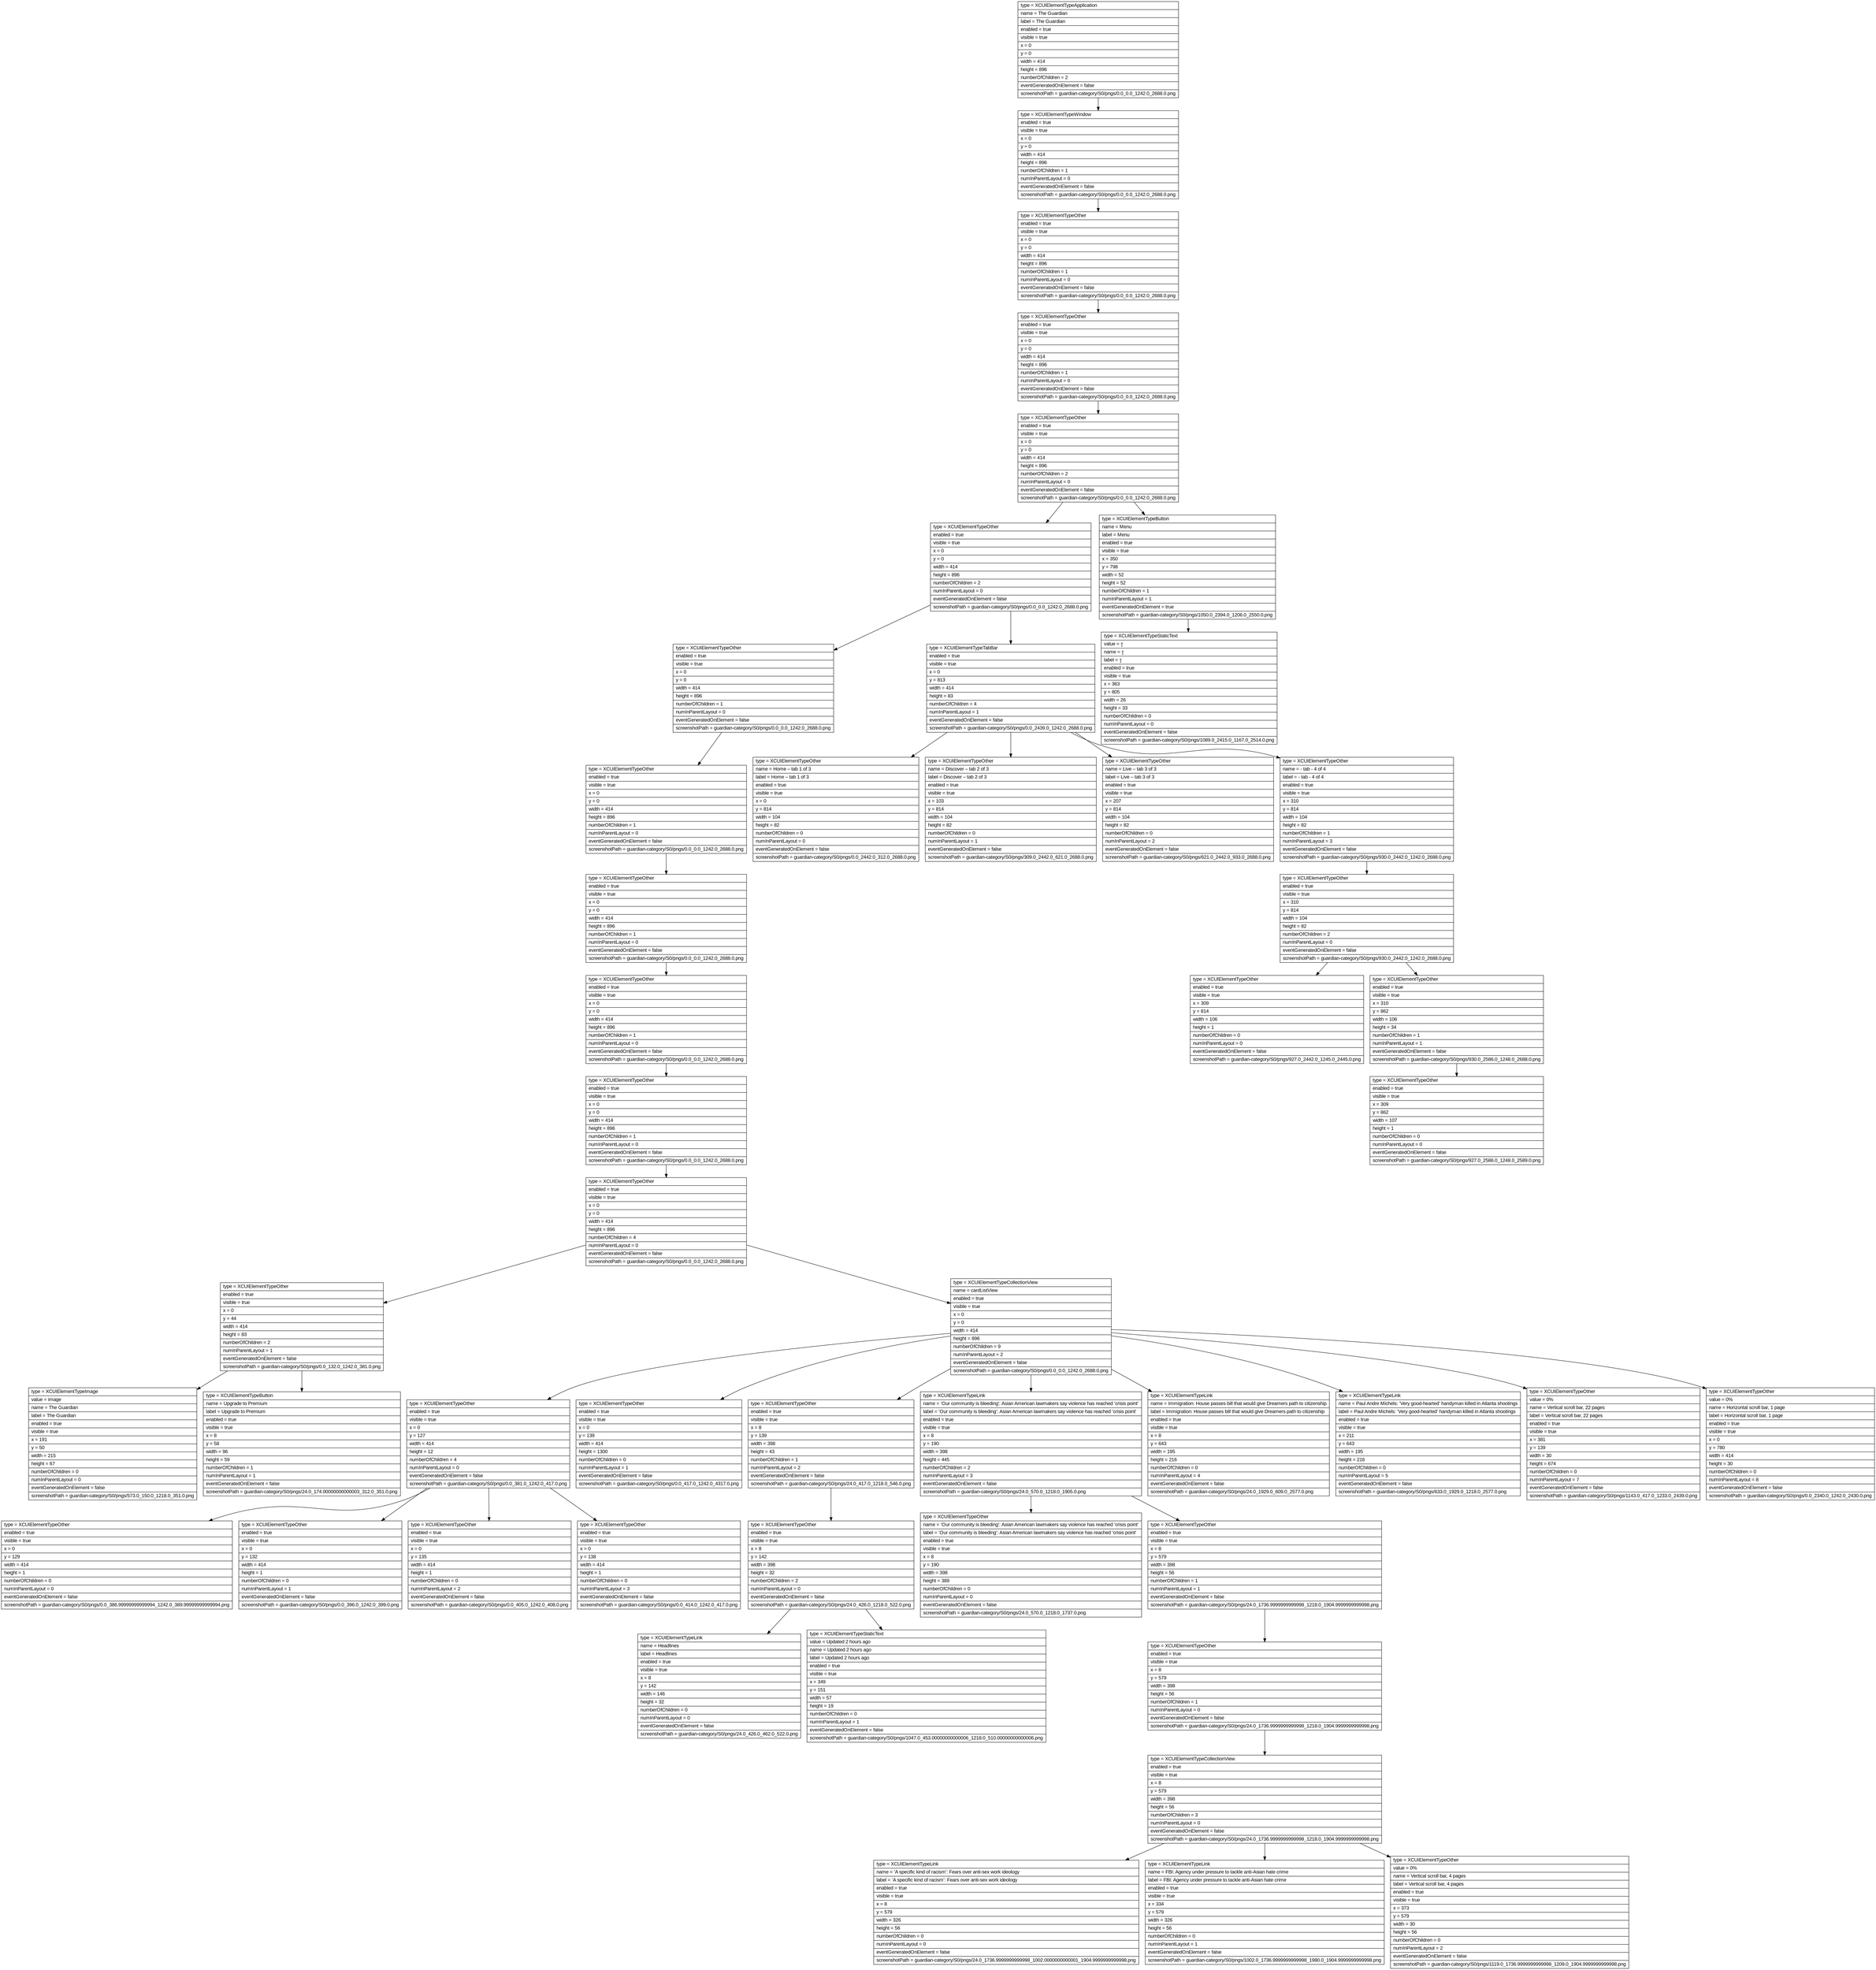 digraph Layout {

	node [shape=record fontname=Arial];

	0	[label="{type = XCUIElementTypeApplication\l|name = The Guardian\l|label = The Guardian\l|enabled = true\l|visible = true\l|x = 0\l|y = 0\l|width = 414\l|height = 896\l|numberOfChildren = 2\l|eventGeneratedOnElement = false \l|screenshotPath = guardian-category/S0/pngs/0.0_0.0_1242.0_2688.0.png\l}"]
	1	[label="{type = XCUIElementTypeWindow\l|enabled = true\l|visible = true\l|x = 0\l|y = 0\l|width = 414\l|height = 896\l|numberOfChildren = 1\l|numInParentLayout = 0\l|eventGeneratedOnElement = false \l|screenshotPath = guardian-category/S0/pngs/0.0_0.0_1242.0_2688.0.png\l}"]
	2	[label="{type = XCUIElementTypeOther\l|enabled = true\l|visible = true\l|x = 0\l|y = 0\l|width = 414\l|height = 896\l|numberOfChildren = 1\l|numInParentLayout = 0\l|eventGeneratedOnElement = false \l|screenshotPath = guardian-category/S0/pngs/0.0_0.0_1242.0_2688.0.png\l}"]
	3	[label="{type = XCUIElementTypeOther\l|enabled = true\l|visible = true\l|x = 0\l|y = 0\l|width = 414\l|height = 896\l|numberOfChildren = 1\l|numInParentLayout = 0\l|eventGeneratedOnElement = false \l|screenshotPath = guardian-category/S0/pngs/0.0_0.0_1242.0_2688.0.png\l}"]
	4	[label="{type = XCUIElementTypeOther\l|enabled = true\l|visible = true\l|x = 0\l|y = 0\l|width = 414\l|height = 896\l|numberOfChildren = 2\l|numInParentLayout = 0\l|eventGeneratedOnElement = false \l|screenshotPath = guardian-category/S0/pngs/0.0_0.0_1242.0_2688.0.png\l}"]
	5	[label="{type = XCUIElementTypeOther\l|enabled = true\l|visible = true\l|x = 0\l|y = 0\l|width = 414\l|height = 896\l|numberOfChildren = 2\l|numInParentLayout = 0\l|eventGeneratedOnElement = false \l|screenshotPath = guardian-category/S0/pngs/0.0_0.0_1242.0_2688.0.png\l}"]
	6	[label="{type = XCUIElementTypeButton\l|name = Menu\l|label = Menu\l|enabled = true\l|visible = true\l|x = 350\l|y = 798\l|width = 52\l|height = 52\l|numberOfChildren = 1\l|numInParentLayout = 1\l|eventGeneratedOnElement = true \l|screenshotPath = guardian-category/S0/pngs/1050.0_2394.0_1206.0_2550.0.png\l}"]
	7	[label="{type = XCUIElementTypeOther\l|enabled = true\l|visible = true\l|x = 0\l|y = 0\l|width = 414\l|height = 896\l|numberOfChildren = 1\l|numInParentLayout = 0\l|eventGeneratedOnElement = false \l|screenshotPath = guardian-category/S0/pngs/0.0_0.0_1242.0_2688.0.png\l}"]
	8	[label="{type = XCUIElementTypeTabBar\l|enabled = true\l|visible = true\l|x = 0\l|y = 813\l|width = 414\l|height = 83\l|numberOfChildren = 4\l|numInParentLayout = 1\l|eventGeneratedOnElement = false \l|screenshotPath = guardian-category/S0/pngs/0.0_2439.0_1242.0_2688.0.png\l}"]
	9	[label="{type = XCUIElementTypeStaticText\l|value = \l|name = \l|label = \l|enabled = true\l|visible = true\l|x = 363\l|y = 805\l|width = 26\l|height = 33\l|numberOfChildren = 0\l|numInParentLayout = 0\l|eventGeneratedOnElement = false \l|screenshotPath = guardian-category/S0/pngs/1089.0_2415.0_1167.0_2514.0.png\l}"]
	10	[label="{type = XCUIElementTypeOther\l|enabled = true\l|visible = true\l|x = 0\l|y = 0\l|width = 414\l|height = 896\l|numberOfChildren = 1\l|numInParentLayout = 0\l|eventGeneratedOnElement = false \l|screenshotPath = guardian-category/S0/pngs/0.0_0.0_1242.0_2688.0.png\l}"]
	11	[label="{type = XCUIElementTypeOther\l|name = Home – tab 1 of 3\l|label = Home – tab 1 of 3\l|enabled = true\l|visible = true\l|x = 0\l|y = 814\l|width = 104\l|height = 82\l|numberOfChildren = 0\l|numInParentLayout = 0\l|eventGeneratedOnElement = false \l|screenshotPath = guardian-category/S0/pngs/0.0_2442.0_312.0_2688.0.png\l}"]
	12	[label="{type = XCUIElementTypeOther\l|name = Discover – tab 2 of 3\l|label = Discover – tab 2 of 3\l|enabled = true\l|visible = true\l|x = 103\l|y = 814\l|width = 104\l|height = 82\l|numberOfChildren = 0\l|numInParentLayout = 1\l|eventGeneratedOnElement = false \l|screenshotPath = guardian-category/S0/pngs/309.0_2442.0_621.0_2688.0.png\l}"]
	13	[label="{type = XCUIElementTypeOther\l|name = Live – tab 3 of 3\l|label = Live – tab 3 of 3\l|enabled = true\l|visible = true\l|x = 207\l|y = 814\l|width = 104\l|height = 82\l|numberOfChildren = 0\l|numInParentLayout = 2\l|eventGeneratedOnElement = false \l|screenshotPath = guardian-category/S0/pngs/621.0_2442.0_933.0_2688.0.png\l}"]
	14	[label="{type = XCUIElementTypeOther\l|name =  - tab - 4 of 4\l|label =  - tab - 4 of 4\l|enabled = true\l|visible = true\l|x = 310\l|y = 814\l|width = 104\l|height = 82\l|numberOfChildren = 1\l|numInParentLayout = 3\l|eventGeneratedOnElement = false \l|screenshotPath = guardian-category/S0/pngs/930.0_2442.0_1242.0_2688.0.png\l}"]
	15	[label="{type = XCUIElementTypeOther\l|enabled = true\l|visible = true\l|x = 0\l|y = 0\l|width = 414\l|height = 896\l|numberOfChildren = 1\l|numInParentLayout = 0\l|eventGeneratedOnElement = false \l|screenshotPath = guardian-category/S0/pngs/0.0_0.0_1242.0_2688.0.png\l}"]
	16	[label="{type = XCUIElementTypeOther\l|enabled = true\l|visible = true\l|x = 310\l|y = 814\l|width = 104\l|height = 82\l|numberOfChildren = 2\l|numInParentLayout = 0\l|eventGeneratedOnElement = false \l|screenshotPath = guardian-category/S0/pngs/930.0_2442.0_1242.0_2688.0.png\l}"]
	17	[label="{type = XCUIElementTypeOther\l|enabled = true\l|visible = true\l|x = 0\l|y = 0\l|width = 414\l|height = 896\l|numberOfChildren = 1\l|numInParentLayout = 0\l|eventGeneratedOnElement = false \l|screenshotPath = guardian-category/S0/pngs/0.0_0.0_1242.0_2688.0.png\l}"]
	18	[label="{type = XCUIElementTypeOther\l|enabled = true\l|visible = true\l|x = 309\l|y = 814\l|width = 106\l|height = 1\l|numberOfChildren = 0\l|numInParentLayout = 0\l|eventGeneratedOnElement = false \l|screenshotPath = guardian-category/S0/pngs/927.0_2442.0_1245.0_2445.0.png\l}"]
	19	[label="{type = XCUIElementTypeOther\l|enabled = true\l|visible = true\l|x = 310\l|y = 862\l|width = 106\l|height = 34\l|numberOfChildren = 1\l|numInParentLayout = 1\l|eventGeneratedOnElement = false \l|screenshotPath = guardian-category/S0/pngs/930.0_2586.0_1248.0_2688.0.png\l}"]
	20	[label="{type = XCUIElementTypeOther\l|enabled = true\l|visible = true\l|x = 0\l|y = 0\l|width = 414\l|height = 896\l|numberOfChildren = 1\l|numInParentLayout = 0\l|eventGeneratedOnElement = false \l|screenshotPath = guardian-category/S0/pngs/0.0_0.0_1242.0_2688.0.png\l}"]
	21	[label="{type = XCUIElementTypeOther\l|enabled = true\l|visible = true\l|x = 309\l|y = 862\l|width = 107\l|height = 1\l|numberOfChildren = 0\l|numInParentLayout = 0\l|eventGeneratedOnElement = false \l|screenshotPath = guardian-category/S0/pngs/927.0_2586.0_1248.0_2589.0.png\l}"]
	22	[label="{type = XCUIElementTypeOther\l|enabled = true\l|visible = true\l|x = 0\l|y = 0\l|width = 414\l|height = 896\l|numberOfChildren = 4\l|numInParentLayout = 0\l|eventGeneratedOnElement = false \l|screenshotPath = guardian-category/S0/pngs/0.0_0.0_1242.0_2688.0.png\l}"]
	23	[label="{type = XCUIElementTypeOther\l|enabled = true\l|visible = true\l|x = 0\l|y = 44\l|width = 414\l|height = 83\l|numberOfChildren = 2\l|numInParentLayout = 1\l|eventGeneratedOnElement = false \l|screenshotPath = guardian-category/S0/pngs/0.0_132.0_1242.0_381.0.png\l}"]
	24	[label="{type = XCUIElementTypeCollectionView\l|name = cardListView\l|enabled = true\l|visible = true\l|x = 0\l|y = 0\l|width = 414\l|height = 896\l|numberOfChildren = 9\l|numInParentLayout = 2\l|eventGeneratedOnElement = false \l|screenshotPath = guardian-category/S0/pngs/0.0_0.0_1242.0_2688.0.png\l}"]
	25	[label="{type = XCUIElementTypeImage\l|value = image\l|name = The Guardian\l|label = The Guardian\l|enabled = true\l|visible = true\l|x = 191\l|y = 50\l|width = 215\l|height = 67\l|numberOfChildren = 0\l|numInParentLayout = 0\l|eventGeneratedOnElement = false \l|screenshotPath = guardian-category/S0/pngs/573.0_150.0_1218.0_351.0.png\l}"]
	26	[label="{type = XCUIElementTypeButton\l|name = Upgrade to Premium\l|label = Upgrade to Premium\l|enabled = true\l|visible = true\l|x = 8\l|y = 58\l|width = 96\l|height = 59\l|numberOfChildren = 1\l|numInParentLayout = 1\l|eventGeneratedOnElement = false \l|screenshotPath = guardian-category/S0/pngs/24.0_174.00000000000003_312.0_351.0.png\l}"]
	27	[label="{type = XCUIElementTypeOther\l|enabled = true\l|visible = true\l|x = 0\l|y = 127\l|width = 414\l|height = 12\l|numberOfChildren = 4\l|numInParentLayout = 0\l|eventGeneratedOnElement = false \l|screenshotPath = guardian-category/S0/pngs/0.0_381.0_1242.0_417.0.png\l}"]
	28	[label="{type = XCUIElementTypeOther\l|enabled = true\l|visible = true\l|x = 0\l|y = 139\l|width = 414\l|height = 1300\l|numberOfChildren = 0\l|numInParentLayout = 1\l|eventGeneratedOnElement = false \l|screenshotPath = guardian-category/S0/pngs/0.0_417.0_1242.0_4317.0.png\l}"]
	29	[label="{type = XCUIElementTypeOther\l|enabled = true\l|visible = true\l|x = 8\l|y = 139\l|width = 398\l|height = 43\l|numberOfChildren = 1\l|numInParentLayout = 2\l|eventGeneratedOnElement = false \l|screenshotPath = guardian-category/S0/pngs/24.0_417.0_1218.0_546.0.png\l}"]
	30	[label="{type = XCUIElementTypeLink\l|name = 'Our community is bleeding': Asian American lawmakers say violence has reached 'crisis point'\l|label = 'Our community is bleeding': Asian American lawmakers say violence has reached 'crisis point'\l|enabled = true\l|visible = true\l|x = 8\l|y = 190\l|width = 398\l|height = 445\l|numberOfChildren = 2\l|numInParentLayout = 3\l|eventGeneratedOnElement = false \l|screenshotPath = guardian-category/S0/pngs/24.0_570.0_1218.0_1905.0.png\l}"]
	31	[label="{type = XCUIElementTypeLink\l|name = Immigration: House passes bill that would give Dreamers path to citizenship\l|label = Immigration: House passes bill that would give Dreamers path to citizenship\l|enabled = true\l|visible = true\l|x = 8\l|y = 643\l|width = 195\l|height = 216\l|numberOfChildren = 0\l|numInParentLayout = 4\l|eventGeneratedOnElement = false \l|screenshotPath = guardian-category/S0/pngs/24.0_1929.0_609.0_2577.0.png\l}"]
	32	[label="{type = XCUIElementTypeLink\l|name = Paul Andre Michels: 'Very good-hearted' handyman killed in Atlanta shootings\l|label = Paul Andre Michels: 'Very good-hearted' handyman killed in Atlanta shootings\l|enabled = true\l|visible = true\l|x = 211\l|y = 643\l|width = 195\l|height = 216\l|numberOfChildren = 0\l|numInParentLayout = 5\l|eventGeneratedOnElement = false \l|screenshotPath = guardian-category/S0/pngs/633.0_1929.0_1218.0_2577.0.png\l}"]
	33	[label="{type = XCUIElementTypeOther\l|value = 0%\l|name = Vertical scroll bar, 22 pages\l|label = Vertical scroll bar, 22 pages\l|enabled = true\l|visible = true\l|x = 381\l|y = 139\l|width = 30\l|height = 674\l|numberOfChildren = 0\l|numInParentLayout = 7\l|eventGeneratedOnElement = false \l|screenshotPath = guardian-category/S0/pngs/1143.0_417.0_1233.0_2439.0.png\l}"]
	34	[label="{type = XCUIElementTypeOther\l|value = 0%\l|name = Horizontal scroll bar, 1 page\l|label = Horizontal scroll bar, 1 page\l|enabled = true\l|visible = true\l|x = 0\l|y = 780\l|width = 414\l|height = 30\l|numberOfChildren = 0\l|numInParentLayout = 8\l|eventGeneratedOnElement = false \l|screenshotPath = guardian-category/S0/pngs/0.0_2340.0_1242.0_2430.0.png\l}"]
	35	[label="{type = XCUIElementTypeOther\l|enabled = true\l|visible = true\l|x = 0\l|y = 129\l|width = 414\l|height = 1\l|numberOfChildren = 0\l|numInParentLayout = 0\l|eventGeneratedOnElement = false \l|screenshotPath = guardian-category/S0/pngs/0.0_386.99999999999994_1242.0_389.99999999999994.png\l}"]
	36	[label="{type = XCUIElementTypeOther\l|enabled = true\l|visible = true\l|x = 0\l|y = 132\l|width = 414\l|height = 1\l|numberOfChildren = 0\l|numInParentLayout = 1\l|eventGeneratedOnElement = false \l|screenshotPath = guardian-category/S0/pngs/0.0_396.0_1242.0_399.0.png\l}"]
	37	[label="{type = XCUIElementTypeOther\l|enabled = true\l|visible = true\l|x = 0\l|y = 135\l|width = 414\l|height = 1\l|numberOfChildren = 0\l|numInParentLayout = 2\l|eventGeneratedOnElement = false \l|screenshotPath = guardian-category/S0/pngs/0.0_405.0_1242.0_408.0.png\l}"]
	38	[label="{type = XCUIElementTypeOther\l|enabled = true\l|visible = true\l|x = 0\l|y = 138\l|width = 414\l|height = 1\l|numberOfChildren = 0\l|numInParentLayout = 3\l|eventGeneratedOnElement = false \l|screenshotPath = guardian-category/S0/pngs/0.0_414.0_1242.0_417.0.png\l}"]
	39	[label="{type = XCUIElementTypeOther\l|enabled = true\l|visible = true\l|x = 8\l|y = 142\l|width = 398\l|height = 32\l|numberOfChildren = 2\l|numInParentLayout = 0\l|eventGeneratedOnElement = false \l|screenshotPath = guardian-category/S0/pngs/24.0_426.0_1218.0_522.0.png\l}"]
	40	[label="{type = XCUIElementTypeOther\l|name = 'Our community is bleeding': Asian American lawmakers say violence has reached 'crisis point'\l|label = 'Our community is bleeding': Asian American lawmakers say violence has reached 'crisis point'\l|enabled = true\l|visible = true\l|x = 8\l|y = 190\l|width = 398\l|height = 389\l|numberOfChildren = 0\l|numInParentLayout = 0\l|eventGeneratedOnElement = false \l|screenshotPath = guardian-category/S0/pngs/24.0_570.0_1218.0_1737.0.png\l}"]
	41	[label="{type = XCUIElementTypeOther\l|enabled = true\l|visible = true\l|x = 8\l|y = 579\l|width = 398\l|height = 56\l|numberOfChildren = 1\l|numInParentLayout = 1\l|eventGeneratedOnElement = false \l|screenshotPath = guardian-category/S0/pngs/24.0_1736.9999999999998_1218.0_1904.9999999999998.png\l}"]
	42	[label="{type = XCUIElementTypeLink\l|name = Headlines\l|label = Headlines\l|enabled = true\l|visible = true\l|x = 8\l|y = 142\l|width = 146\l|height = 32\l|numberOfChildren = 0\l|numInParentLayout = 0\l|eventGeneratedOnElement = false \l|screenshotPath = guardian-category/S0/pngs/24.0_426.0_462.0_522.0.png\l}"]
	43	[label="{type = XCUIElementTypeStaticText\l|value = Updated 2 hours ago\l|name = Updated 2 hours ago\l|label = Updated 2 hours ago\l|enabled = true\l|visible = true\l|x = 349\l|y = 151\l|width = 57\l|height = 19\l|numberOfChildren = 0\l|numInParentLayout = 1\l|eventGeneratedOnElement = false \l|screenshotPath = guardian-category/S0/pngs/1047.0_453.00000000000006_1218.0_510.00000000000006.png\l}"]
	44	[label="{type = XCUIElementTypeOther\l|enabled = true\l|visible = true\l|x = 8\l|y = 579\l|width = 398\l|height = 56\l|numberOfChildren = 1\l|numInParentLayout = 0\l|eventGeneratedOnElement = false \l|screenshotPath = guardian-category/S0/pngs/24.0_1736.9999999999998_1218.0_1904.9999999999998.png\l}"]
	45	[label="{type = XCUIElementTypeCollectionView\l|enabled = true\l|visible = true\l|x = 8\l|y = 579\l|width = 398\l|height = 56\l|numberOfChildren = 3\l|numInParentLayout = 0\l|eventGeneratedOnElement = false \l|screenshotPath = guardian-category/S0/pngs/24.0_1736.9999999999998_1218.0_1904.9999999999998.png\l}"]
	46	[label="{type = XCUIElementTypeLink\l|name = 'A specific kind of racism': Fears over anti-sex work ideology\l|label = 'A specific kind of racism': Fears over anti-sex work ideology\l|enabled = true\l|visible = true\l|x = 8\l|y = 579\l|width = 326\l|height = 56\l|numberOfChildren = 0\l|numInParentLayout = 0\l|eventGeneratedOnElement = false \l|screenshotPath = guardian-category/S0/pngs/24.0_1736.9999999999998_1002.0000000000001_1904.9999999999998.png\l}"]
	47	[label="{type = XCUIElementTypeLink\l|name = FBI: Agency under pressure to tackle anti-Asian hate crime\l|label = FBI: Agency under pressure to tackle anti-Asian hate crime\l|enabled = true\l|visible = true\l|x = 334\l|y = 579\l|width = 326\l|height = 56\l|numberOfChildren = 0\l|numInParentLayout = 1\l|eventGeneratedOnElement = false \l|screenshotPath = guardian-category/S0/pngs/1002.0_1736.9999999999998_1980.0_1904.9999999999998.png\l}"]
	48	[label="{type = XCUIElementTypeOther\l|value = 0%\l|name = Vertical scroll bar, 4 pages\l|label = Vertical scroll bar, 4 pages\l|enabled = true\l|visible = true\l|x = 373\l|y = 579\l|width = 30\l|height = 56\l|numberOfChildren = 0\l|numInParentLayout = 2\l|eventGeneratedOnElement = false \l|screenshotPath = guardian-category/S0/pngs/1119.0_1736.9999999999998_1209.0_1904.9999999999998.png\l}"]


	0 -> 1
	1 -> 2
	2 -> 3
	3 -> 4
	4 -> 5
	4 -> 6
	5 -> 7
	5 -> 8
	6 -> 9
	7 -> 10
	8 -> 11
	8 -> 12
	8 -> 13
	8 -> 14
	10 -> 15
	14 -> 16
	15 -> 17
	16 -> 18
	16 -> 19
	17 -> 20
	19 -> 21
	20 -> 22
	22 -> 23
	22 -> 24
	23 -> 25
	23 -> 26
	24 -> 27
	24 -> 28
	24 -> 29
	24 -> 30
	24 -> 31
	24 -> 32
	24 -> 33
	24 -> 34
	27 -> 35
	27 -> 36
	27 -> 37
	27 -> 38
	29 -> 39
	30 -> 40
	30 -> 41
	39 -> 42
	39 -> 43
	41 -> 44
	44 -> 45
	45 -> 46
	45 -> 47
	45 -> 48


}
